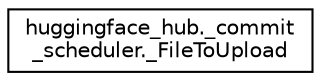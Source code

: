 digraph "Graphical Class Hierarchy"
{
 // LATEX_PDF_SIZE
  edge [fontname="Helvetica",fontsize="10",labelfontname="Helvetica",labelfontsize="10"];
  node [fontname="Helvetica",fontsize="10",shape=record];
  rankdir="LR";
  Node0 [label="huggingface_hub._commit\l_scheduler._FileToUpload",height=0.2,width=0.4,color="black", fillcolor="white", style="filled",URL="$classhuggingface__hub_1_1__commit__scheduler_1_1__FileToUpload.html",tooltip=" "];
}
